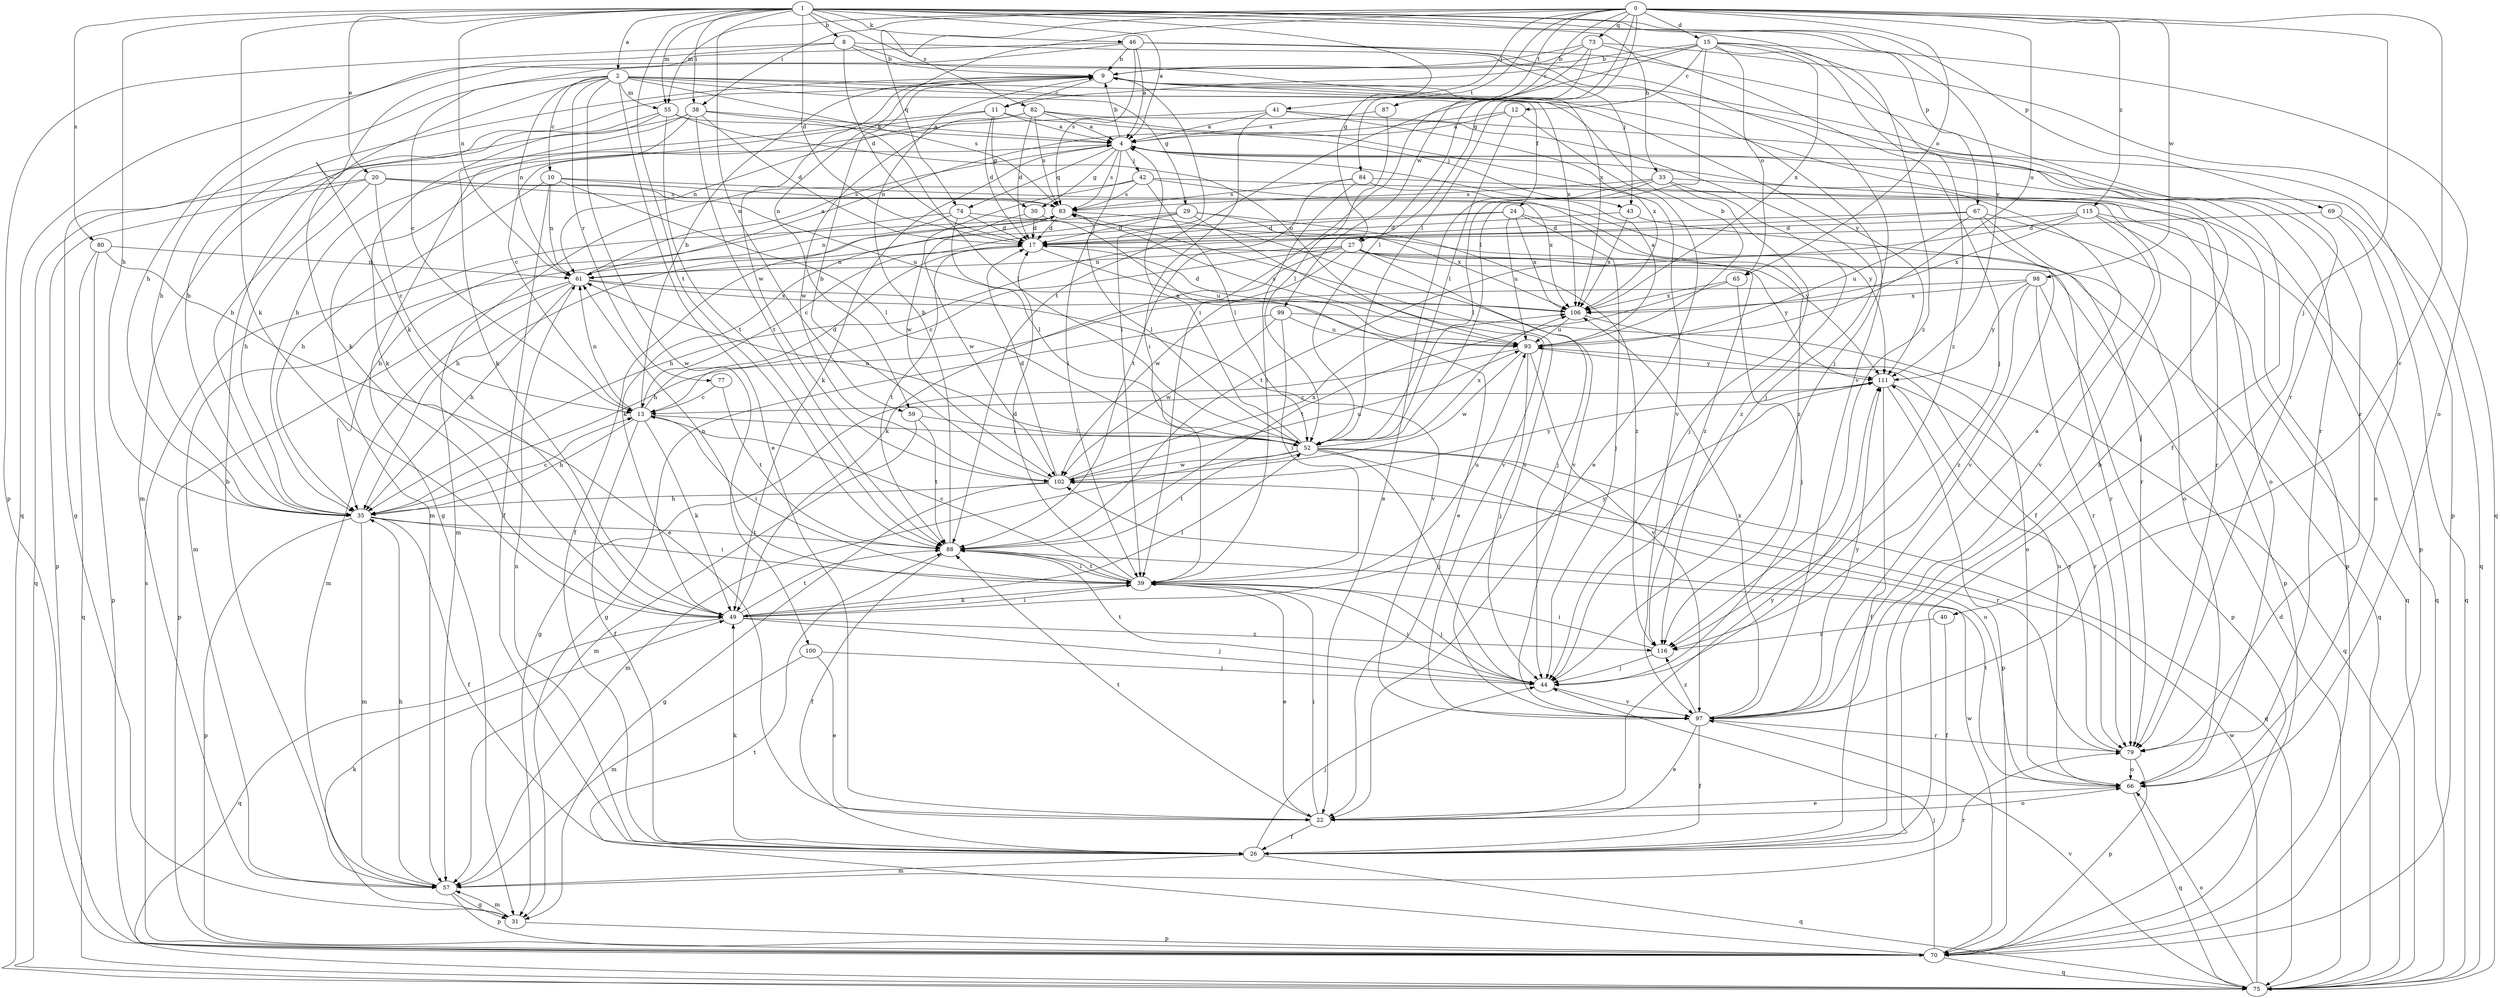 strict digraph  {
0;
1;
2;
4;
8;
9;
10;
11;
12;
13;
15;
17;
20;
22;
24;
26;
27;
29;
30;
31;
33;
35;
38;
39;
40;
41;
42;
43;
44;
46;
49;
52;
55;
57;
59;
61;
65;
66;
67;
69;
70;
73;
74;
75;
77;
79;
80;
82;
83;
84;
87;
88;
93;
97;
98;
99;
100;
102;
106;
111;
115;
116;
0 -> 15  [label=d];
0 -> 27  [label=g];
0 -> 38  [label=i];
0 -> 40  [label=j];
0 -> 41  [label=j];
0 -> 52  [label=l];
0 -> 55  [label=m];
0 -> 59  [label=n];
0 -> 65  [label=o];
0 -> 73  [label=q];
0 -> 74  [label=q];
0 -> 84  [label=t];
0 -> 87  [label=t];
0 -> 93  [label=u];
0 -> 97  [label=v];
0 -> 98  [label=w];
0 -> 99  [label=w];
0 -> 115  [label=z];
1 -> 2  [label=a];
1 -> 4  [label=a];
1 -> 8  [label=b];
1 -> 17  [label=d];
1 -> 20  [label=e];
1 -> 27  [label=g];
1 -> 33  [label=h];
1 -> 35  [label=h];
1 -> 38  [label=i];
1 -> 46  [label=k];
1 -> 49  [label=k];
1 -> 55  [label=m];
1 -> 59  [label=n];
1 -> 61  [label=n];
1 -> 67  [label=p];
1 -> 69  [label=p];
1 -> 80  [label=s];
1 -> 82  [label=s];
1 -> 88  [label=t];
1 -> 111  [label=y];
1 -> 116  [label=z];
2 -> 10  [label=c];
2 -> 22  [label=e];
2 -> 24  [label=f];
2 -> 29  [label=g];
2 -> 35  [label=h];
2 -> 49  [label=k];
2 -> 55  [label=m];
2 -> 61  [label=n];
2 -> 77  [label=r];
2 -> 83  [label=s];
2 -> 100  [label=w];
2 -> 106  [label=x];
2 -> 111  [label=y];
4 -> 9  [label=b];
4 -> 30  [label=g];
4 -> 39  [label=i];
4 -> 42  [label=j];
4 -> 49  [label=k];
4 -> 57  [label=m];
4 -> 70  [label=p];
4 -> 74  [label=q];
4 -> 75  [label=q];
4 -> 83  [label=s];
8 -> 9  [label=b];
8 -> 17  [label=d];
8 -> 35  [label=h];
8 -> 43  [label=j];
8 -> 70  [label=p];
8 -> 106  [label=x];
9 -> 11  [label=c];
9 -> 39  [label=i];
9 -> 70  [label=p];
9 -> 79  [label=r];
9 -> 102  [label=w];
10 -> 26  [label=f];
10 -> 35  [label=h];
10 -> 52  [label=l];
10 -> 61  [label=n];
10 -> 83  [label=s];
10 -> 111  [label=y];
11 -> 4  [label=a];
11 -> 17  [label=d];
11 -> 30  [label=g];
11 -> 31  [label=g];
11 -> 35  [label=h];
11 -> 43  [label=j];
12 -> 4  [label=a];
12 -> 22  [label=e];
12 -> 52  [label=l];
12 -> 61  [label=n];
13 -> 9  [label=b];
13 -> 17  [label=d];
13 -> 26  [label=f];
13 -> 35  [label=h];
13 -> 39  [label=i];
13 -> 49  [label=k];
13 -> 52  [label=l];
13 -> 61  [label=n];
15 -> 9  [label=b];
15 -> 11  [label=c];
15 -> 12  [label=c];
15 -> 26  [label=f];
15 -> 52  [label=l];
15 -> 65  [label=o];
15 -> 66  [label=o];
15 -> 88  [label=t];
15 -> 106  [label=x];
15 -> 116  [label=z];
17 -> 61  [label=n];
17 -> 88  [label=t];
17 -> 93  [label=u];
20 -> 13  [label=c];
20 -> 35  [label=h];
20 -> 70  [label=p];
20 -> 75  [label=q];
20 -> 83  [label=s];
20 -> 93  [label=u];
20 -> 106  [label=x];
22 -> 26  [label=f];
22 -> 39  [label=i];
22 -> 66  [label=o];
22 -> 88  [label=t];
22 -> 111  [label=y];
24 -> 13  [label=c];
24 -> 17  [label=d];
24 -> 44  [label=j];
24 -> 93  [label=u];
24 -> 106  [label=x];
24 -> 116  [label=z];
26 -> 9  [label=b];
26 -> 44  [label=j];
26 -> 49  [label=k];
26 -> 57  [label=m];
26 -> 61  [label=n];
26 -> 75  [label=q];
27 -> 13  [label=c];
27 -> 44  [label=j];
27 -> 49  [label=k];
27 -> 61  [label=n];
27 -> 75  [label=q];
27 -> 79  [label=r];
27 -> 102  [label=w];
27 -> 111  [label=y];
29 -> 17  [label=d];
29 -> 35  [label=h];
29 -> 57  [label=m];
29 -> 97  [label=v];
29 -> 106  [label=x];
29 -> 116  [label=z];
30 -> 17  [label=d];
30 -> 22  [label=e];
30 -> 102  [label=w];
31 -> 49  [label=k];
31 -> 57  [label=m];
31 -> 70  [label=p];
33 -> 22  [label=e];
33 -> 44  [label=j];
33 -> 52  [label=l];
33 -> 79  [label=r];
33 -> 83  [label=s];
33 -> 116  [label=z];
35 -> 9  [label=b];
35 -> 13  [label=c];
35 -> 26  [label=f];
35 -> 39  [label=i];
35 -> 57  [label=m];
35 -> 70  [label=p];
35 -> 88  [label=t];
38 -> 4  [label=a];
38 -> 13  [label=c];
38 -> 17  [label=d];
38 -> 31  [label=g];
38 -> 49  [label=k];
38 -> 52  [label=l];
38 -> 88  [label=t];
39 -> 13  [label=c];
39 -> 17  [label=d];
39 -> 22  [label=e];
39 -> 44  [label=j];
39 -> 49  [label=k];
39 -> 61  [label=n];
39 -> 88  [label=t];
39 -> 93  [label=u];
40 -> 26  [label=f];
40 -> 116  [label=z];
41 -> 4  [label=a];
41 -> 35  [label=h];
41 -> 39  [label=i];
41 -> 79  [label=r];
41 -> 106  [label=x];
42 -> 26  [label=f];
42 -> 52  [label=l];
42 -> 57  [label=m];
42 -> 70  [label=p];
42 -> 83  [label=s];
42 -> 102  [label=w];
43 -> 17  [label=d];
43 -> 79  [label=r];
43 -> 106  [label=x];
44 -> 39  [label=i];
44 -> 88  [label=t];
44 -> 97  [label=v];
46 -> 4  [label=a];
46 -> 9  [label=b];
46 -> 44  [label=j];
46 -> 49  [label=k];
46 -> 75  [label=q];
46 -> 79  [label=r];
46 -> 83  [label=s];
46 -> 97  [label=v];
49 -> 39  [label=i];
49 -> 44  [label=j];
49 -> 52  [label=l];
49 -> 75  [label=q];
49 -> 88  [label=t];
49 -> 111  [label=y];
49 -> 116  [label=z];
52 -> 4  [label=a];
52 -> 44  [label=j];
52 -> 57  [label=m];
52 -> 61  [label=n];
52 -> 66  [label=o];
52 -> 75  [label=q];
52 -> 79  [label=r];
52 -> 88  [label=t];
52 -> 102  [label=w];
52 -> 106  [label=x];
55 -> 4  [label=a];
55 -> 49  [label=k];
55 -> 57  [label=m];
55 -> 88  [label=t];
55 -> 93  [label=u];
57 -> 9  [label=b];
57 -> 31  [label=g];
57 -> 35  [label=h];
57 -> 70  [label=p];
57 -> 79  [label=r];
59 -> 52  [label=l];
59 -> 57  [label=m];
59 -> 88  [label=t];
61 -> 4  [label=a];
61 -> 35  [label=h];
61 -> 57  [label=m];
61 -> 70  [label=p];
61 -> 97  [label=v];
61 -> 106  [label=x];
65 -> 44  [label=j];
65 -> 88  [label=t];
65 -> 106  [label=x];
66 -> 22  [label=e];
66 -> 75  [label=q];
66 -> 88  [label=t];
66 -> 93  [label=u];
67 -> 17  [label=d];
67 -> 35  [label=h];
67 -> 66  [label=o];
67 -> 75  [label=q];
67 -> 93  [label=u];
67 -> 97  [label=v];
69 -> 17  [label=d];
69 -> 66  [label=o];
69 -> 75  [label=q];
70 -> 44  [label=j];
70 -> 75  [label=q];
70 -> 83  [label=s];
70 -> 88  [label=t];
70 -> 102  [label=w];
73 -> 9  [label=b];
73 -> 13  [label=c];
73 -> 39  [label=i];
73 -> 44  [label=j];
73 -> 52  [label=l];
73 -> 75  [label=q];
74 -> 17  [label=d];
74 -> 35  [label=h];
74 -> 52  [label=l];
74 -> 61  [label=n];
74 -> 111  [label=y];
75 -> 17  [label=d];
75 -> 66  [label=o];
75 -> 97  [label=v];
75 -> 102  [label=w];
77 -> 13  [label=c];
77 -> 88  [label=t];
79 -> 66  [label=o];
79 -> 70  [label=p];
79 -> 111  [label=y];
80 -> 22  [label=e];
80 -> 61  [label=n];
80 -> 70  [label=p];
80 -> 75  [label=q];
82 -> 4  [label=a];
82 -> 17  [label=d];
82 -> 44  [label=j];
82 -> 61  [label=n];
82 -> 83  [label=s];
82 -> 97  [label=v];
82 -> 102  [label=w];
83 -> 17  [label=d];
83 -> 26  [label=f];
83 -> 49  [label=k];
83 -> 52  [label=l];
83 -> 97  [label=v];
84 -> 39  [label=i];
84 -> 66  [label=o];
84 -> 83  [label=s];
84 -> 88  [label=t];
84 -> 116  [label=z];
87 -> 4  [label=a];
87 -> 52  [label=l];
88 -> 9  [label=b];
88 -> 26  [label=f];
88 -> 39  [label=i];
93 -> 4  [label=a];
93 -> 9  [label=b];
93 -> 31  [label=g];
93 -> 44  [label=j];
93 -> 83  [label=s];
93 -> 97  [label=v];
93 -> 102  [label=w];
93 -> 111  [label=y];
97 -> 4  [label=a];
97 -> 22  [label=e];
97 -> 26  [label=f];
97 -> 79  [label=r];
97 -> 83  [label=s];
97 -> 106  [label=x];
97 -> 111  [label=y];
97 -> 116  [label=z];
98 -> 35  [label=h];
98 -> 70  [label=p];
98 -> 79  [label=r];
98 -> 106  [label=x];
98 -> 111  [label=y];
98 -> 116  [label=z];
99 -> 31  [label=g];
99 -> 39  [label=i];
99 -> 75  [label=q];
99 -> 93  [label=u];
99 -> 102  [label=w];
100 -> 22  [label=e];
100 -> 44  [label=j];
100 -> 57  [label=m];
102 -> 9  [label=b];
102 -> 17  [label=d];
102 -> 31  [label=g];
102 -> 35  [label=h];
102 -> 93  [label=u];
102 -> 106  [label=x];
102 -> 111  [label=y];
106 -> 17  [label=d];
106 -> 66  [label=o];
106 -> 93  [label=u];
111 -> 13  [label=c];
111 -> 26  [label=f];
111 -> 70  [label=p];
111 -> 79  [label=r];
115 -> 17  [label=d];
115 -> 70  [label=p];
115 -> 75  [label=q];
115 -> 88  [label=t];
115 -> 97  [label=v];
115 -> 106  [label=x];
116 -> 39  [label=i];
116 -> 44  [label=j];
}
